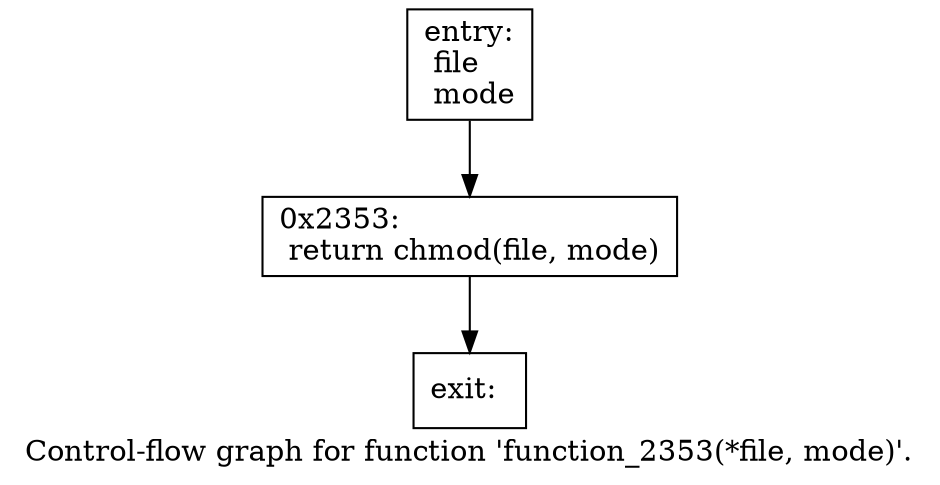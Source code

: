 digraph "Control-flow graph for function 'function_2353(*file, mode)'." {
  label="Control-flow graph for function 'function_2353(*file, mode)'.";
  node [shape=record];

  Node07C7F6A0 [label="{entry:\l  file\l  mode\l}"];
  Node07C7F6A0 -> Node07C7F6E8;
  Node07C7F6E8 [label="{0x2353:\l  return chmod(file, mode)\l}"];
  Node07C7F6E8 -> Node07C7F0B8;
  Node07C7F0B8 [label="{exit:\l}"];

}
